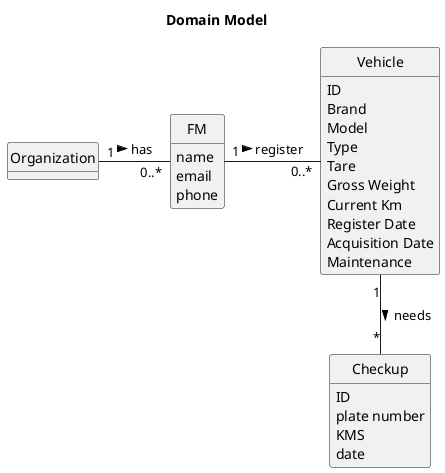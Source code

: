     @startuml
skinparam monochrome true
skinparam packageStyle rectangle
skinparam shadowing false

'left to right direction

skinparam classAttributeIconSize 0

hide circle
hide methods

title Domain Model

class FM {
    name
    email
    phone
}

class Checkup {
    ID
    plate number
     KMS
     date
}

class Vehicle {
    ID
    Brand
    Model
    Type
    Tare
    Gross Weight
    Current Km
    Register Date
    Acquisition Date
    Maintenance
}

Organization "1" - "0..*" FM : has >
FM "1" - "0..*" Vehicle : register >
Vehicle "1" -- "*" Checkup : needs >

@enduml